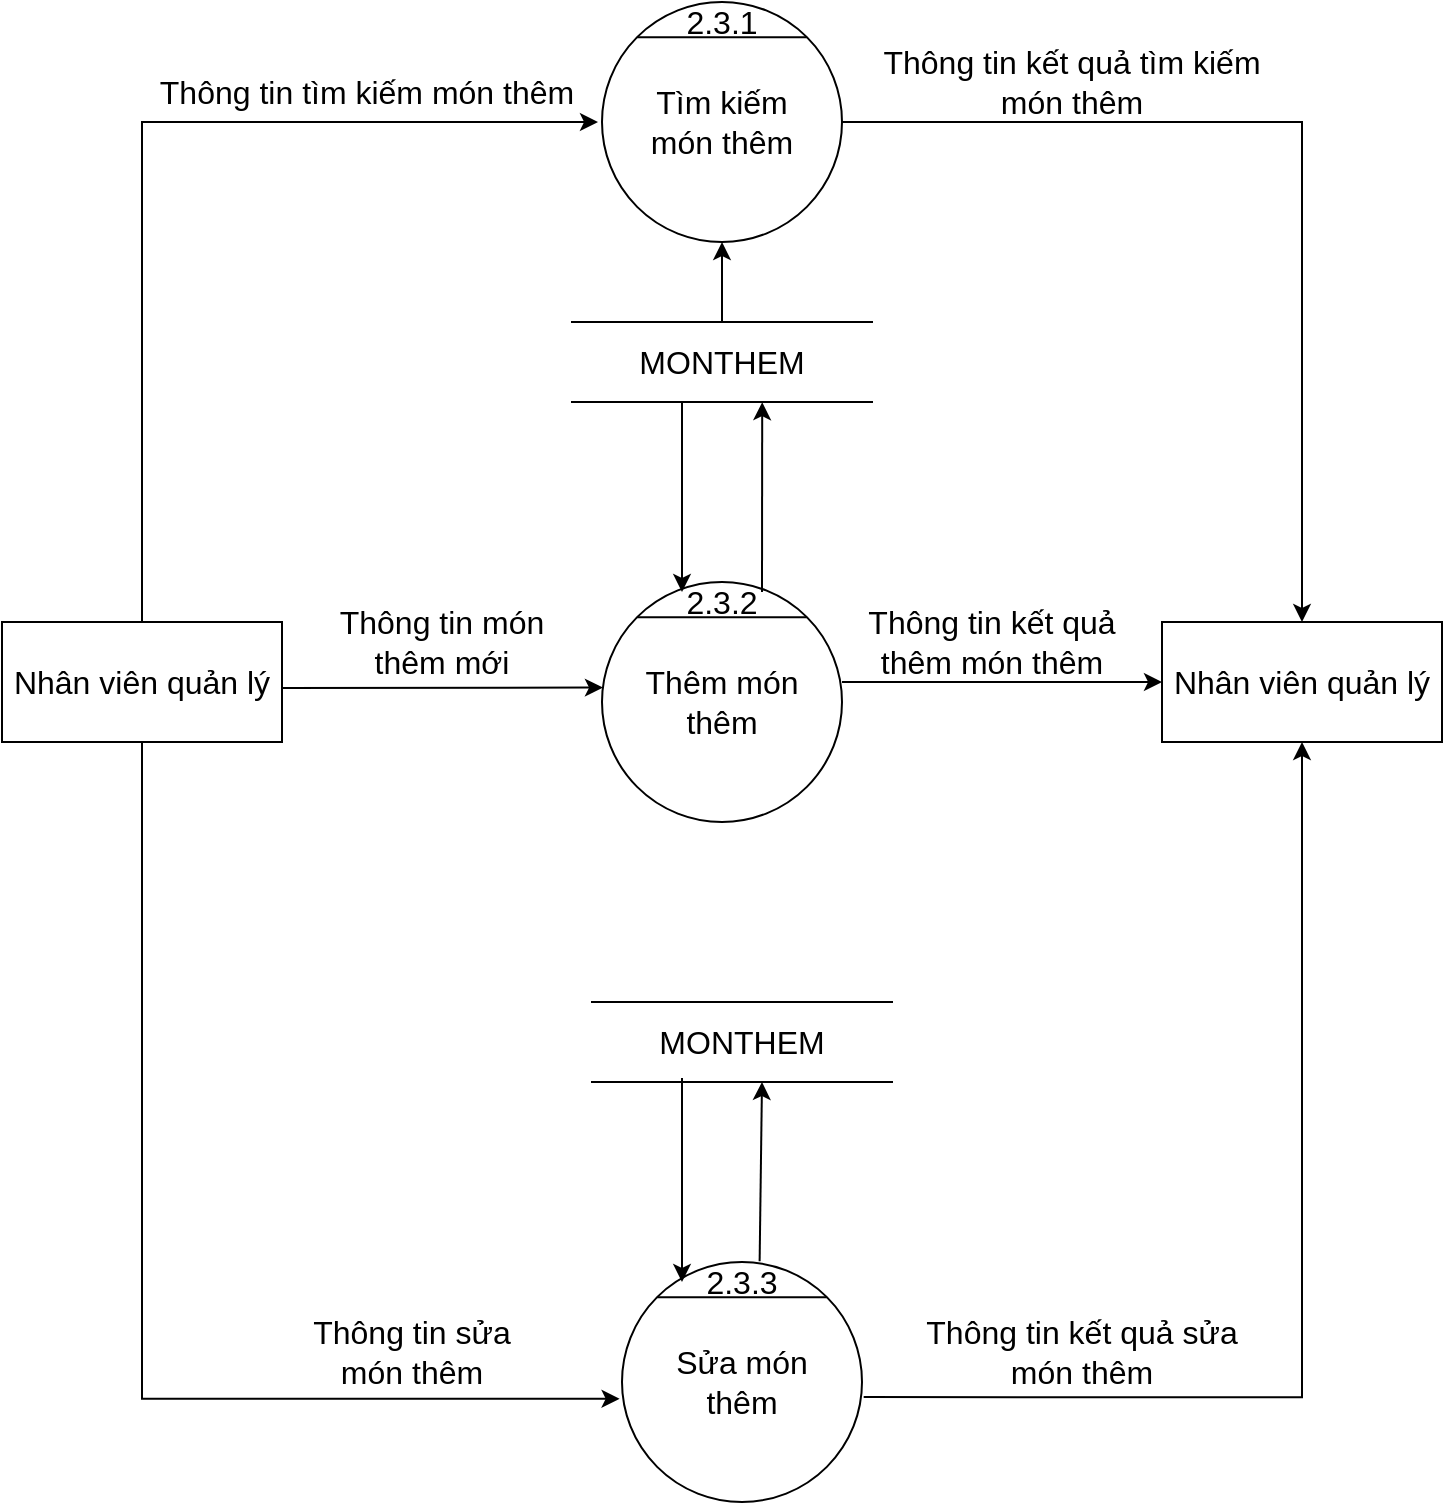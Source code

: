 <mxfile version="16.4.11" type="device"><diagram id="1CLLpfoF6c5IwaDPKBV6" name="Page-1"><mxGraphModel dx="1221" dy="754" grid="1" gridSize="10" guides="1" tooltips="1" connect="1" arrows="1" fold="1" page="1" pageScale="1" pageWidth="850" pageHeight="1100" math="0" shadow="0"><root><mxCell id="0"/><mxCell id="1" parent="0"/><mxCell id="IPN9_bWUhViONxDMTW3R-1" value="" style="ellipse;whiteSpace=wrap;html=1;aspect=fixed;fontSize=16;" parent="1" vertex="1"><mxGeometry x="520" y="120" width="120" height="120" as="geometry"/></mxCell><mxCell id="IPN9_bWUhViONxDMTW3R-2" value="" style="endArrow=none;html=1;rounded=0;exitX=0;exitY=0;exitDx=0;exitDy=0;entryX=1;entryY=0;entryDx=0;entryDy=0;fontSize=16;" parent="1" source="IPN9_bWUhViONxDMTW3R-1" target="IPN9_bWUhViONxDMTW3R-1" edge="1"><mxGeometry width="50" height="50" relative="1" as="geometry"><mxPoint x="860" y="675" as="sourcePoint"/><mxPoint x="910" y="625" as="targetPoint"/></mxGeometry></mxCell><mxCell id="IPN9_bWUhViONxDMTW3R-3" value="Tìm kiếm món thêm" style="text;html=1;strokeColor=none;fillColor=none;align=center;verticalAlign=middle;whiteSpace=wrap;rounded=0;fontSize=16;" parent="1" vertex="1"><mxGeometry x="540" y="165" width="80" height="30" as="geometry"/></mxCell><mxCell id="IPN9_bWUhViONxDMTW3R-4" value="" style="ellipse;whiteSpace=wrap;html=1;aspect=fixed;fontSize=16;" parent="1" vertex="1"><mxGeometry x="520" y="410" width="120" height="120" as="geometry"/></mxCell><mxCell id="IPN9_bWUhViONxDMTW3R-5" value="" style="endArrow=none;html=1;rounded=0;exitX=0;exitY=0;exitDx=0;exitDy=0;entryX=1;entryY=0;entryDx=0;entryDy=0;fontSize=16;" parent="1" source="IPN9_bWUhViONxDMTW3R-4" target="IPN9_bWUhViONxDMTW3R-4" edge="1"><mxGeometry width="50" height="50" relative="1" as="geometry"><mxPoint x="860" y="965" as="sourcePoint"/><mxPoint x="910" y="915" as="targetPoint"/></mxGeometry></mxCell><mxCell id="IPN9_bWUhViONxDMTW3R-6" value="&lt;font style=&quot;font-size: 16px&quot;&gt;Thêm món thêm&lt;/font&gt;" style="text;html=1;strokeColor=none;fillColor=none;align=center;verticalAlign=middle;whiteSpace=wrap;rounded=0;fontSize=16;" parent="1" vertex="1"><mxGeometry x="540" y="455" width="80" height="30" as="geometry"/></mxCell><mxCell id="IPN9_bWUhViONxDMTW3R-7" value="" style="ellipse;whiteSpace=wrap;html=1;aspect=fixed;fontSize=16;" parent="1" vertex="1"><mxGeometry x="530" y="750" width="120" height="120" as="geometry"/></mxCell><mxCell id="IPN9_bWUhViONxDMTW3R-8" value="" style="endArrow=none;html=1;rounded=0;exitX=0;exitY=0;exitDx=0;exitDy=0;entryX=1;entryY=0;entryDx=0;entryDy=0;fontSize=16;" parent="1" source="IPN9_bWUhViONxDMTW3R-7" target="IPN9_bWUhViONxDMTW3R-7" edge="1"><mxGeometry width="50" height="50" relative="1" as="geometry"><mxPoint x="870" y="1305" as="sourcePoint"/><mxPoint x="920" y="1255" as="targetPoint"/></mxGeometry></mxCell><mxCell id="IPN9_bWUhViONxDMTW3R-9" value="&lt;font style=&quot;font-size: 16px&quot;&gt;Sửa món thêm&lt;/font&gt;" style="text;html=1;strokeColor=none;fillColor=none;align=center;verticalAlign=middle;whiteSpace=wrap;rounded=0;fontSize=16;" parent="1" vertex="1"><mxGeometry x="550" y="795" width="80" height="30" as="geometry"/></mxCell><mxCell id="IPN9_bWUhViONxDMTW3R-10" value="Nhân viên quản lý" style="rounded=0;whiteSpace=wrap;html=1;fontSize=16;" parent="1" vertex="1"><mxGeometry x="220" y="430" width="140" height="60" as="geometry"/></mxCell><mxCell id="IPN9_bWUhViONxDMTW3R-11" value="Nhân viên quản lý" style="rounded=0;whiteSpace=wrap;html=1;fontSize=16;" parent="1" vertex="1"><mxGeometry x="800" y="430" width="140" height="60" as="geometry"/></mxCell><mxCell id="IPN9_bWUhViONxDMTW3R-12" value="&lt;font style=&quot;font-size: 16px&quot;&gt;2.3.1&lt;/font&gt;" style="text;html=1;strokeColor=none;fillColor=none;align=center;verticalAlign=middle;whiteSpace=wrap;rounded=0;" parent="1" vertex="1"><mxGeometry x="550" y="120" width="60" height="20" as="geometry"/></mxCell><mxCell id="IPN9_bWUhViONxDMTW3R-13" value="&lt;font style=&quot;font-size: 16px&quot;&gt;2.3.2&lt;/font&gt;" style="text;html=1;strokeColor=none;fillColor=none;align=center;verticalAlign=middle;whiteSpace=wrap;rounded=0;" parent="1" vertex="1"><mxGeometry x="560" y="410" width="40" height="20" as="geometry"/></mxCell><mxCell id="IPN9_bWUhViONxDMTW3R-14" value="&lt;font style=&quot;font-size: 16px&quot;&gt;2.3.3&lt;/font&gt;" style="text;html=1;strokeColor=none;fillColor=none;align=center;verticalAlign=middle;whiteSpace=wrap;rounded=0;" parent="1" vertex="1"><mxGeometry x="560" y="750" width="60" height="20" as="geometry"/></mxCell><mxCell id="IPN9_bWUhViONxDMTW3R-15" value="" style="edgeStyle=segmentEdgeStyle;endArrow=classic;html=1;rounded=0;fontSize=16;exitX=0.5;exitY=0;exitDx=0;exitDy=0;" parent="1" source="IPN9_bWUhViONxDMTW3R-10" edge="1"><mxGeometry width="50" height="50" relative="1" as="geometry"><mxPoint x="610" y="420" as="sourcePoint"/><mxPoint x="518.0" y="180" as="targetPoint"/><Array as="points"><mxPoint x="290" y="180"/><mxPoint x="518" y="180"/></Array></mxGeometry></mxCell><mxCell id="IPN9_bWUhViONxDMTW3R-16" value="" style="endArrow=classic;html=1;rounded=0;fontSize=16;entryX=0.004;entryY=0.44;entryDx=0;entryDy=0;entryPerimeter=0;" parent="1" target="IPN9_bWUhViONxDMTW3R-4" edge="1"><mxGeometry width="50" height="50" relative="1" as="geometry"><mxPoint x="360" y="463" as="sourcePoint"/><mxPoint x="660" y="455" as="targetPoint"/></mxGeometry></mxCell><mxCell id="IPN9_bWUhViONxDMTW3R-17" value="" style="edgeStyle=segmentEdgeStyle;endArrow=classic;html=1;rounded=0;fontSize=16;exitX=0.5;exitY=1;exitDx=0;exitDy=0;entryX=-0.01;entryY=0.57;entryDx=0;entryDy=0;entryPerimeter=0;" parent="1" source="IPN9_bWUhViONxDMTW3R-10" target="IPN9_bWUhViONxDMTW3R-7" edge="1"><mxGeometry width="50" height="50" relative="1" as="geometry"><mxPoint x="610" y="605" as="sourcePoint"/><mxPoint x="660" y="555" as="targetPoint"/><Array as="points"><mxPoint x="290" y="818"/></Array></mxGeometry></mxCell><mxCell id="IPN9_bWUhViONxDMTW3R-18" value="" style="edgeStyle=segmentEdgeStyle;endArrow=classic;html=1;rounded=0;fontSize=16;exitX=1;exitY=0.5;exitDx=0;exitDy=0;entryX=0.5;entryY=0;entryDx=0;entryDy=0;" parent="1" source="IPN9_bWUhViONxDMTW3R-1" target="IPN9_bWUhViONxDMTW3R-11" edge="1"><mxGeometry width="50" height="50" relative="1" as="geometry"><mxPoint x="790" y="315" as="sourcePoint"/><mxPoint x="1018.0" y="150" as="targetPoint"/><Array as="points"><mxPoint x="870" y="180"/></Array></mxGeometry></mxCell><mxCell id="IPN9_bWUhViONxDMTW3R-19" value="" style="endArrow=classic;html=1;rounded=0;fontSize=16;entryX=0;entryY=0.5;entryDx=0;entryDy=0;" parent="1" target="IPN9_bWUhViONxDMTW3R-11" edge="1"><mxGeometry width="50" height="50" relative="1" as="geometry"><mxPoint x="640" y="460" as="sourcePoint"/><mxPoint x="660" y="455" as="targetPoint"/></mxGeometry></mxCell><mxCell id="IPN9_bWUhViONxDMTW3R-20" value="" style="edgeStyle=segmentEdgeStyle;endArrow=classic;html=1;rounded=0;fontSize=16;exitX=1.007;exitY=0.563;exitDx=0;exitDy=0;exitPerimeter=0;entryX=0.5;entryY=1;entryDx=0;entryDy=0;" parent="1" source="IPN9_bWUhViONxDMTW3R-7" target="IPN9_bWUhViONxDMTW3R-11" edge="1"><mxGeometry width="50" height="50" relative="1" as="geometry"><mxPoint x="610" y="505" as="sourcePoint"/><mxPoint x="660" y="455" as="targetPoint"/></mxGeometry></mxCell><mxCell id="IPN9_bWUhViONxDMTW3R-21" value="MONTHEM" style="shape=partialRectangle;whiteSpace=wrap;html=1;left=0;right=0;fillColor=none;fontSize=16;" parent="1" vertex="1"><mxGeometry x="505" y="280" width="150" height="40" as="geometry"/></mxCell><mxCell id="IPN9_bWUhViONxDMTW3R-22" value="Thông tin tìm kiếm món thêm" style="text;html=1;strokeColor=none;fillColor=none;align=center;verticalAlign=middle;whiteSpace=wrap;rounded=0;fontSize=16;" parent="1" vertex="1"><mxGeometry x="290" y="150" width="225" height="30" as="geometry"/></mxCell><mxCell id="IPN9_bWUhViONxDMTW3R-23" value="Thông tin kết quả tìm kiếm món thêm" style="text;html=1;strokeColor=none;fillColor=none;align=center;verticalAlign=middle;whiteSpace=wrap;rounded=0;fontSize=16;" parent="1" vertex="1"><mxGeometry x="650" y="140" width="210" height="40" as="geometry"/></mxCell><mxCell id="IPN9_bWUhViONxDMTW3R-24" value="MONTHEM" style="shape=partialRectangle;whiteSpace=wrap;html=1;left=0;right=0;fillColor=none;fontSize=16;" parent="1" vertex="1"><mxGeometry x="515" y="620" width="150" height="40" as="geometry"/></mxCell><mxCell id="IPN9_bWUhViONxDMTW3R-25" value="" style="endArrow=classic;html=1;rounded=0;fontSize=16;entryX=0.5;entryY=1;entryDx=0;entryDy=0;exitX=0.5;exitY=0;exitDx=0;exitDy=0;" parent="1" source="IPN9_bWUhViONxDMTW3R-21" target="IPN9_bWUhViONxDMTW3R-1" edge="1"><mxGeometry width="50" height="50" relative="1" as="geometry"><mxPoint x="610" y="480" as="sourcePoint"/><mxPoint x="660" y="430" as="targetPoint"/></mxGeometry></mxCell><mxCell id="IPN9_bWUhViONxDMTW3R-26" value="" style="endArrow=classic;html=1;rounded=0;fontSize=16;entryX=0.634;entryY=1.002;entryDx=0;entryDy=0;entryPerimeter=0;exitX=1;exitY=0.25;exitDx=0;exitDy=0;" parent="1" source="IPN9_bWUhViONxDMTW3R-13" target="IPN9_bWUhViONxDMTW3R-21" edge="1"><mxGeometry width="50" height="50" relative="1" as="geometry"><mxPoint x="598" y="410" as="sourcePoint"/><mxPoint x="562" y="320" as="targetPoint"/></mxGeometry></mxCell><mxCell id="IPN9_bWUhViONxDMTW3R-30" value="" style="endArrow=classic;html=1;rounded=0;fontSize=16;entryX=0.362;entryY=1.004;entryDx=0;entryDy=0;entryPerimeter=0;exitX=0.647;exitY=-0.02;exitDx=0;exitDy=0;exitPerimeter=0;" parent="1" source="IPN9_bWUhViONxDMTW3R-14" edge="1"><mxGeometry width="50" height="50" relative="1" as="geometry"><mxPoint x="600" y="754" as="sourcePoint"/><mxPoint x="600" y="660.0" as="targetPoint"/></mxGeometry></mxCell><mxCell id="IPN9_bWUhViONxDMTW3R-31" value="" style="endArrow=classic;html=1;rounded=0;fontSize=16;entryX=0;entryY=0.5;entryDx=0;entryDy=0;" parent="1" target="IPN9_bWUhViONxDMTW3R-14" edge="1"><mxGeometry width="50" height="50" relative="1" as="geometry"><mxPoint x="560" y="658" as="sourcePoint"/><mxPoint x="560" y="750.0" as="targetPoint"/></mxGeometry></mxCell><mxCell id="IPN9_bWUhViONxDMTW3R-32" value="Thông tin món thêm mới" style="text;html=1;strokeColor=none;fillColor=none;align=center;verticalAlign=middle;whiteSpace=wrap;rounded=0;fontSize=16;" parent="1" vertex="1"><mxGeometry x="375" y="425" width="130" height="30" as="geometry"/></mxCell><mxCell id="IPN9_bWUhViONxDMTW3R-33" value="Thông tin kết quả thêm món thêm" style="text;html=1;strokeColor=none;fillColor=none;align=center;verticalAlign=middle;whiteSpace=wrap;rounded=0;fontSize=16;" parent="1" vertex="1"><mxGeometry x="650" y="420" width="130" height="40" as="geometry"/></mxCell><mxCell id="IPN9_bWUhViONxDMTW3R-34" style="edgeStyle=orthogonalEdgeStyle;rounded=0;orthogonalLoop=1;jettySize=auto;html=1;exitX=0.5;exitY=1;exitDx=0;exitDy=0;fontSize=16;" parent="1" source="IPN9_bWUhViONxDMTW3R-33" target="IPN9_bWUhViONxDMTW3R-33" edge="1"><mxGeometry relative="1" as="geometry"/></mxCell><mxCell id="IPN9_bWUhViONxDMTW3R-35" value="Thông tin sửa món thêm" style="text;html=1;strokeColor=none;fillColor=none;align=center;verticalAlign=middle;whiteSpace=wrap;rounded=0;fontSize=16;" parent="1" vertex="1"><mxGeometry x="360" y="780" width="130" height="30" as="geometry"/></mxCell><mxCell id="IPN9_bWUhViONxDMTW3R-36" value="Thông tin kết quả sửa món thêm" style="text;html=1;strokeColor=none;fillColor=none;align=center;verticalAlign=middle;whiteSpace=wrap;rounded=0;fontSize=16;" parent="1" vertex="1"><mxGeometry x="670" y="775" width="180" height="40" as="geometry"/></mxCell><mxCell id="S-ffL8dUBmZYKhlng_oG-1" value="" style="endArrow=classic;html=1;rounded=0;fontSize=16;entryX=0;entryY=0.25;entryDx=0;entryDy=0;" edge="1" parent="1" target="IPN9_bWUhViONxDMTW3R-13"><mxGeometry width="50" height="50" relative="1" as="geometry"><mxPoint x="560" y="320" as="sourcePoint"/><mxPoint x="510" y="340" as="targetPoint"/></mxGeometry></mxCell></root></mxGraphModel></diagram></mxfile>